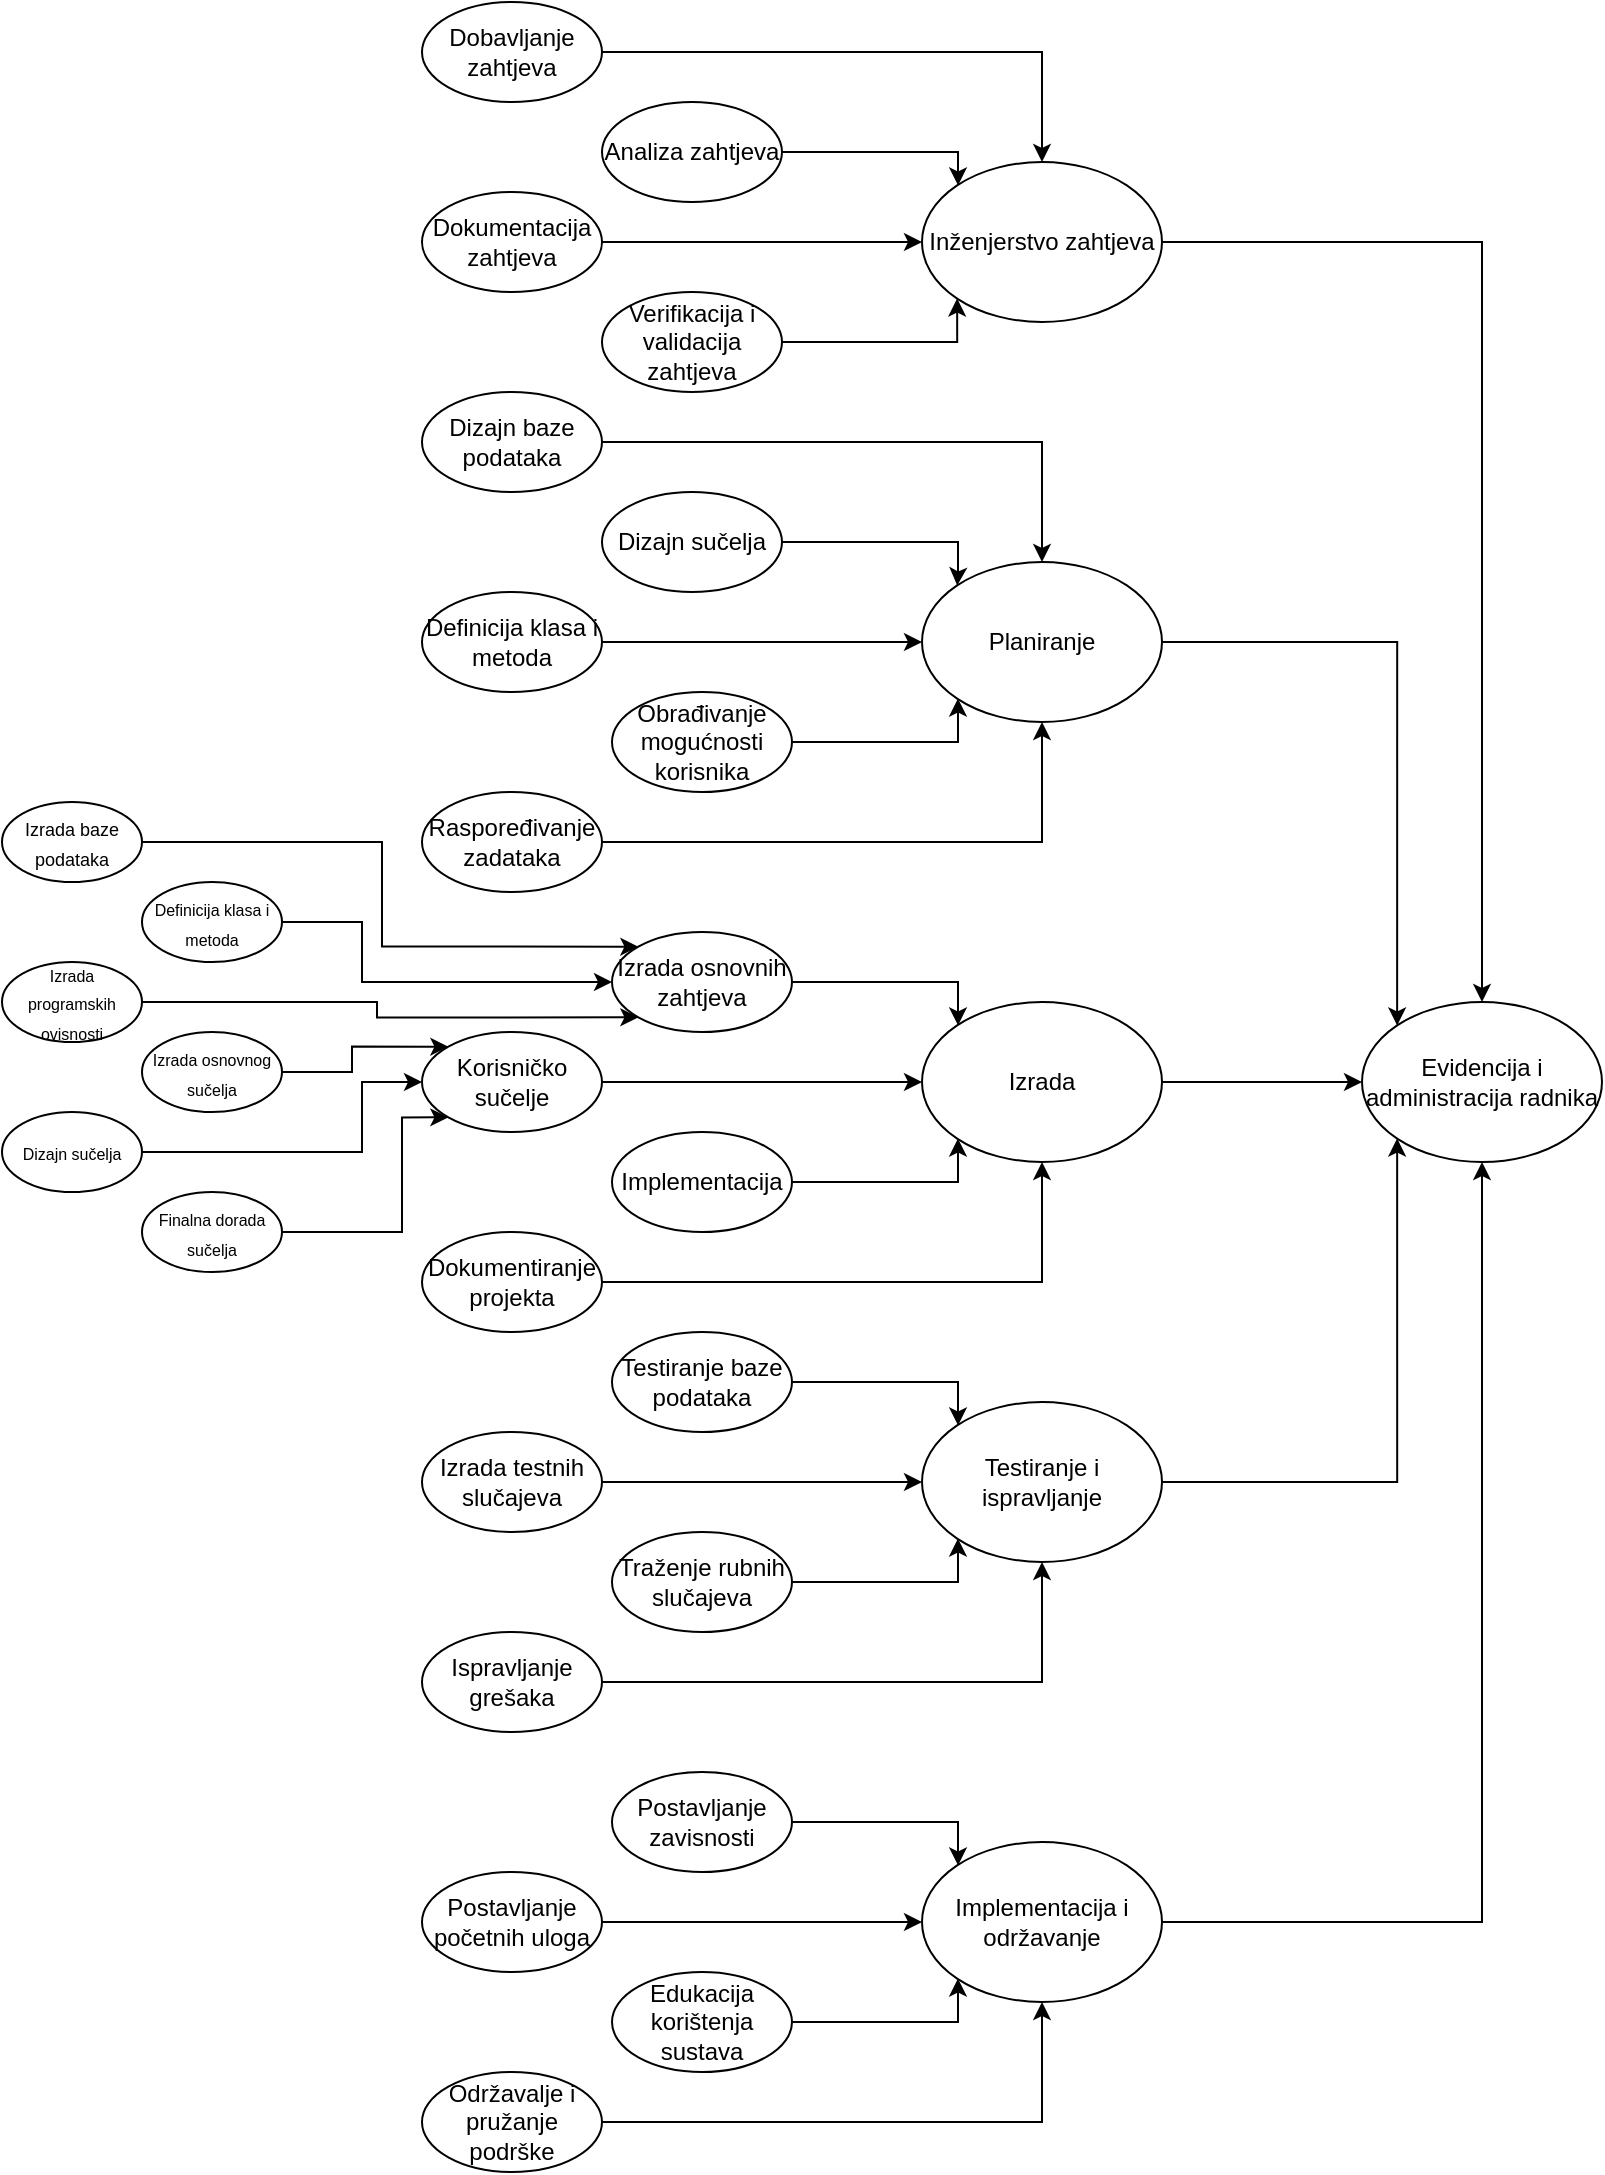 <mxfile version="14.4.9" type="device"><diagram name="Page-1" id="42789a77-a242-8287-6e28-9cd8cfd52e62"><mxGraphModel dx="981" dy="1424" grid="1" gridSize="10" guides="1" tooltips="1" connect="1" arrows="1" fold="1" page="1" pageScale="1" pageWidth="1100" pageHeight="850" background="#ffffff" math="0" shadow="0"><root><mxCell id="0"/><mxCell id="1" parent="0"/><mxCell id="-EKzuX5DPVBuCpc8iwE2-8" value="Evidencija i administracija radnika" style="ellipse;whiteSpace=wrap;html=1;" vertex="1" parent="1"><mxGeometry x="880" y="220" width="120" height="80" as="geometry"/></mxCell><mxCell id="-EKzuX5DPVBuCpc8iwE2-20" style="edgeStyle=orthogonalEdgeStyle;rounded=0;orthogonalLoop=1;jettySize=auto;html=1;exitX=1;exitY=0.5;exitDx=0;exitDy=0;entryX=0;entryY=0.5;entryDx=0;entryDy=0;" edge="1" parent="1" source="-EKzuX5DPVBuCpc8iwE2-9" target="-EKzuX5DPVBuCpc8iwE2-8"><mxGeometry relative="1" as="geometry"/></mxCell><mxCell id="-EKzuX5DPVBuCpc8iwE2-9" value="Izrada" style="ellipse;whiteSpace=wrap;html=1;" vertex="1" parent="1"><mxGeometry x="660" y="220" width="120" height="80" as="geometry"/></mxCell><mxCell id="-EKzuX5DPVBuCpc8iwE2-19" style="edgeStyle=orthogonalEdgeStyle;rounded=0;orthogonalLoop=1;jettySize=auto;html=1;exitX=1;exitY=0.5;exitDx=0;exitDy=0;entryX=0;entryY=0;entryDx=0;entryDy=0;" edge="1" parent="1" source="-EKzuX5DPVBuCpc8iwE2-10" target="-EKzuX5DPVBuCpc8iwE2-8"><mxGeometry relative="1" as="geometry"/></mxCell><mxCell id="-EKzuX5DPVBuCpc8iwE2-10" value="Planiranje" style="ellipse;whiteSpace=wrap;html=1;" vertex="1" parent="1"><mxGeometry x="660" width="120" height="80" as="geometry"/></mxCell><mxCell id="-EKzuX5DPVBuCpc8iwE2-21" style="edgeStyle=orthogonalEdgeStyle;rounded=0;orthogonalLoop=1;jettySize=auto;html=1;exitX=1;exitY=0.5;exitDx=0;exitDy=0;entryX=0;entryY=1;entryDx=0;entryDy=0;" edge="1" parent="1" source="-EKzuX5DPVBuCpc8iwE2-11" target="-EKzuX5DPVBuCpc8iwE2-8"><mxGeometry relative="1" as="geometry"/></mxCell><mxCell id="-EKzuX5DPVBuCpc8iwE2-11" value="Testiranje i ispravljanje" style="ellipse;whiteSpace=wrap;html=1;" vertex="1" parent="1"><mxGeometry x="660" y="420" width="120" height="80" as="geometry"/></mxCell><mxCell id="-EKzuX5DPVBuCpc8iwE2-22" style="edgeStyle=orthogonalEdgeStyle;rounded=0;orthogonalLoop=1;jettySize=auto;html=1;exitX=1;exitY=0.5;exitDx=0;exitDy=0;entryX=0.5;entryY=1;entryDx=0;entryDy=0;" edge="1" parent="1" source="-EKzuX5DPVBuCpc8iwE2-12" target="-EKzuX5DPVBuCpc8iwE2-8"><mxGeometry relative="1" as="geometry"/></mxCell><mxCell id="-EKzuX5DPVBuCpc8iwE2-12" value="Implementacija i održavanje" style="ellipse;whiteSpace=wrap;html=1;" vertex="1" parent="1"><mxGeometry x="660" y="640" width="120" height="80" as="geometry"/></mxCell><mxCell id="-EKzuX5DPVBuCpc8iwE2-18" style="edgeStyle=orthogonalEdgeStyle;rounded=0;orthogonalLoop=1;jettySize=auto;html=1;exitX=1;exitY=0.5;exitDx=0;exitDy=0;" edge="1" parent="1" source="-EKzuX5DPVBuCpc8iwE2-13" target="-EKzuX5DPVBuCpc8iwE2-8"><mxGeometry relative="1" as="geometry"/></mxCell><mxCell id="-EKzuX5DPVBuCpc8iwE2-13" value="Inženjerstvo zahtjeva" style="ellipse;whiteSpace=wrap;html=1;" vertex="1" parent="1"><mxGeometry x="660" y="-200" width="120" height="80" as="geometry"/></mxCell><mxCell id="-EKzuX5DPVBuCpc8iwE2-32" style="edgeStyle=orthogonalEdgeStyle;rounded=0;orthogonalLoop=1;jettySize=auto;html=1;exitX=1;exitY=0.5;exitDx=0;exitDy=0;entryX=0;entryY=0.5;entryDx=0;entryDy=0;" edge="1" parent="1" source="-EKzuX5DPVBuCpc8iwE2-26" target="-EKzuX5DPVBuCpc8iwE2-13"><mxGeometry relative="1" as="geometry"><Array as="points"><mxPoint x="640" y="-160"/><mxPoint x="640" y="-160"/></Array></mxGeometry></mxCell><mxCell id="-EKzuX5DPVBuCpc8iwE2-26" value="Dokumentacija zahtjeva" style="ellipse;whiteSpace=wrap;html=1;" vertex="1" parent="1"><mxGeometry x="410" y="-185" width="90" height="50" as="geometry"/></mxCell><mxCell id="-EKzuX5DPVBuCpc8iwE2-30" style="edgeStyle=orthogonalEdgeStyle;rounded=0;orthogonalLoop=1;jettySize=auto;html=1;exitX=1;exitY=0.5;exitDx=0;exitDy=0;entryX=0.5;entryY=0;entryDx=0;entryDy=0;" edge="1" parent="1" source="-EKzuX5DPVBuCpc8iwE2-27" target="-EKzuX5DPVBuCpc8iwE2-13"><mxGeometry relative="1" as="geometry"/></mxCell><mxCell id="-EKzuX5DPVBuCpc8iwE2-27" value="Dobavljanje zahtjeva" style="ellipse;whiteSpace=wrap;html=1;" vertex="1" parent="1"><mxGeometry x="410" y="-280" width="90" height="50" as="geometry"/></mxCell><mxCell id="-EKzuX5DPVBuCpc8iwE2-40" style="edgeStyle=orthogonalEdgeStyle;rounded=0;orthogonalLoop=1;jettySize=auto;html=1;exitX=1;exitY=0.5;exitDx=0;exitDy=0;entryX=0;entryY=0;entryDx=0;entryDy=0;" edge="1" parent="1" source="-EKzuX5DPVBuCpc8iwE2-28" target="-EKzuX5DPVBuCpc8iwE2-13"><mxGeometry relative="1" as="geometry"><Array as="points"><mxPoint x="678" y="-205"/><mxPoint x="678" y="-188"/></Array></mxGeometry></mxCell><mxCell id="-EKzuX5DPVBuCpc8iwE2-28" value="Analiza zahtjeva" style="ellipse;whiteSpace=wrap;html=1;" vertex="1" parent="1"><mxGeometry x="500" y="-230" width="90" height="50" as="geometry"/></mxCell><mxCell id="-EKzuX5DPVBuCpc8iwE2-34" style="edgeStyle=orthogonalEdgeStyle;rounded=0;orthogonalLoop=1;jettySize=auto;html=1;exitX=1;exitY=0.5;exitDx=0;exitDy=0;entryX=0;entryY=1;entryDx=0;entryDy=0;" edge="1" parent="1" source="-EKzuX5DPVBuCpc8iwE2-29" target="-EKzuX5DPVBuCpc8iwE2-13"><mxGeometry relative="1" as="geometry"><Array as="points"><mxPoint x="678" y="-110"/></Array></mxGeometry></mxCell><mxCell id="-EKzuX5DPVBuCpc8iwE2-29" value="Verifikacija i validacija zahtjeva" style="ellipse;whiteSpace=wrap;html=1;" vertex="1" parent="1"><mxGeometry x="500" y="-135" width="90" height="50" as="geometry"/></mxCell><mxCell id="-EKzuX5DPVBuCpc8iwE2-41" style="edgeStyle=orthogonalEdgeStyle;rounded=0;orthogonalLoop=1;jettySize=auto;html=1;exitX=1;exitY=0.5;exitDx=0;exitDy=0;entryX=0.5;entryY=0;entryDx=0;entryDy=0;" edge="1" parent="1" source="-EKzuX5DPVBuCpc8iwE2-35" target="-EKzuX5DPVBuCpc8iwE2-10"><mxGeometry relative="1" as="geometry"/></mxCell><mxCell id="-EKzuX5DPVBuCpc8iwE2-35" value="Dizajn baze podataka" style="ellipse;whiteSpace=wrap;html=1;" vertex="1" parent="1"><mxGeometry x="410" y="-85" width="90" height="50" as="geometry"/></mxCell><mxCell id="-EKzuX5DPVBuCpc8iwE2-44" style="edgeStyle=orthogonalEdgeStyle;rounded=0;orthogonalLoop=1;jettySize=auto;html=1;exitX=1;exitY=0.5;exitDx=0;exitDy=0;entryX=0;entryY=1;entryDx=0;entryDy=0;" edge="1" parent="1" source="-EKzuX5DPVBuCpc8iwE2-36" target="-EKzuX5DPVBuCpc8iwE2-10"><mxGeometry relative="1" as="geometry"><Array as="points"><mxPoint x="678" y="90"/><mxPoint x="678" y="68"/></Array></mxGeometry></mxCell><mxCell id="-EKzuX5DPVBuCpc8iwE2-36" value="Obrađivanje mogućnosti korisnika" style="ellipse;whiteSpace=wrap;html=1;" vertex="1" parent="1"><mxGeometry x="505" y="65" width="90" height="50" as="geometry"/></mxCell><mxCell id="-EKzuX5DPVBuCpc8iwE2-46" style="edgeStyle=orthogonalEdgeStyle;rounded=0;orthogonalLoop=1;jettySize=auto;html=1;exitX=1;exitY=0.5;exitDx=0;exitDy=0;entryX=0.5;entryY=1;entryDx=0;entryDy=0;" edge="1" parent="1" source="-EKzuX5DPVBuCpc8iwE2-37" target="-EKzuX5DPVBuCpc8iwE2-10"><mxGeometry relative="1" as="geometry"/></mxCell><mxCell id="-EKzuX5DPVBuCpc8iwE2-37" value="Raspoređivanje zadataka" style="ellipse;whiteSpace=wrap;html=1;" vertex="1" parent="1"><mxGeometry x="410" y="115" width="90" height="50" as="geometry"/></mxCell><mxCell id="-EKzuX5DPVBuCpc8iwE2-43" style="edgeStyle=orthogonalEdgeStyle;rounded=0;orthogonalLoop=1;jettySize=auto;html=1;exitX=1;exitY=0.5;exitDx=0;exitDy=0;entryX=0;entryY=0.5;entryDx=0;entryDy=0;" edge="1" parent="1" source="-EKzuX5DPVBuCpc8iwE2-38" target="-EKzuX5DPVBuCpc8iwE2-10"><mxGeometry relative="1" as="geometry"/></mxCell><mxCell id="-EKzuX5DPVBuCpc8iwE2-38" value="Definicija klasa i metoda" style="ellipse;whiteSpace=wrap;html=1;" vertex="1" parent="1"><mxGeometry x="410" y="15" width="90" height="50" as="geometry"/></mxCell><mxCell id="-EKzuX5DPVBuCpc8iwE2-42" style="edgeStyle=orthogonalEdgeStyle;rounded=0;orthogonalLoop=1;jettySize=auto;html=1;exitX=1;exitY=0.5;exitDx=0;exitDy=0;entryX=0;entryY=0;entryDx=0;entryDy=0;" edge="1" parent="1" source="-EKzuX5DPVBuCpc8iwE2-39" target="-EKzuX5DPVBuCpc8iwE2-10"><mxGeometry relative="1" as="geometry"><Array as="points"><mxPoint x="678" y="-10"/><mxPoint x="678" y="5"/></Array></mxGeometry></mxCell><mxCell id="-EKzuX5DPVBuCpc8iwE2-39" value="Dizajn sučelja" style="ellipse;whiteSpace=wrap;html=1;" vertex="1" parent="1"><mxGeometry x="500" y="-35" width="90" height="50" as="geometry"/></mxCell><mxCell id="-EKzuX5DPVBuCpc8iwE2-55" style="edgeStyle=orthogonalEdgeStyle;rounded=0;orthogonalLoop=1;jettySize=auto;html=1;exitX=1;exitY=0.5;exitDx=0;exitDy=0;entryX=0;entryY=1;entryDx=0;entryDy=0;" edge="1" parent="1" source="-EKzuX5DPVBuCpc8iwE2-48" target="-EKzuX5DPVBuCpc8iwE2-9"><mxGeometry relative="1" as="geometry"><Array as="points"><mxPoint x="678" y="310"/><mxPoint x="678" y="288"/></Array></mxGeometry></mxCell><mxCell id="-EKzuX5DPVBuCpc8iwE2-48" value="Implementacija" style="ellipse;whiteSpace=wrap;html=1;" vertex="1" parent="1"><mxGeometry x="505" y="285" width="90" height="50" as="geometry"/></mxCell><mxCell id="-EKzuX5DPVBuCpc8iwE2-56" style="edgeStyle=orthogonalEdgeStyle;rounded=0;orthogonalLoop=1;jettySize=auto;html=1;exitX=1;exitY=0.5;exitDx=0;exitDy=0;entryX=0.5;entryY=1;entryDx=0;entryDy=0;" edge="1" parent="1" source="-EKzuX5DPVBuCpc8iwE2-49" target="-EKzuX5DPVBuCpc8iwE2-9"><mxGeometry relative="1" as="geometry"/></mxCell><mxCell id="-EKzuX5DPVBuCpc8iwE2-49" value="Dokumentiranje projekta" style="ellipse;whiteSpace=wrap;html=1;" vertex="1" parent="1"><mxGeometry x="410" y="335" width="90" height="50" as="geometry"/></mxCell><mxCell id="-EKzuX5DPVBuCpc8iwE2-53" style="edgeStyle=orthogonalEdgeStyle;rounded=0;orthogonalLoop=1;jettySize=auto;html=1;exitX=1;exitY=0.5;exitDx=0;exitDy=0;entryX=0;entryY=0.5;entryDx=0;entryDy=0;" edge="1" parent="1" source="-EKzuX5DPVBuCpc8iwE2-50" target="-EKzuX5DPVBuCpc8iwE2-9"><mxGeometry relative="1" as="geometry"/></mxCell><mxCell id="-EKzuX5DPVBuCpc8iwE2-50" value="Korisničko sučelje" style="ellipse;whiteSpace=wrap;html=1;" vertex="1" parent="1"><mxGeometry x="410" y="235" width="90" height="50" as="geometry"/></mxCell><mxCell id="-EKzuX5DPVBuCpc8iwE2-54" style="edgeStyle=orthogonalEdgeStyle;rounded=0;orthogonalLoop=1;jettySize=auto;html=1;exitX=1;exitY=0.5;exitDx=0;exitDy=0;entryX=0;entryY=0;entryDx=0;entryDy=0;" edge="1" parent="1" source="-EKzuX5DPVBuCpc8iwE2-51" target="-EKzuX5DPVBuCpc8iwE2-9"><mxGeometry relative="1" as="geometry"><Array as="points"><mxPoint x="678" y="210"/><mxPoint x="678" y="232"/></Array></mxGeometry></mxCell><mxCell id="-EKzuX5DPVBuCpc8iwE2-51" value="Izrada osnovnih zahtjeva" style="ellipse;whiteSpace=wrap;html=1;" vertex="1" parent="1"><mxGeometry x="505" y="185" width="90" height="50" as="geometry"/></mxCell><mxCell id="-EKzuX5DPVBuCpc8iwE2-64" style="edgeStyle=orthogonalEdgeStyle;rounded=0;orthogonalLoop=1;jettySize=auto;html=1;exitX=1;exitY=0.5;exitDx=0;exitDy=0;entryX=0;entryY=1;entryDx=0;entryDy=0;" edge="1" parent="1" source="-EKzuX5DPVBuCpc8iwE2-57" target="-EKzuX5DPVBuCpc8iwE2-11"><mxGeometry relative="1" as="geometry"><Array as="points"><mxPoint x="678" y="510"/><mxPoint x="678" y="488"/></Array></mxGeometry></mxCell><mxCell id="-EKzuX5DPVBuCpc8iwE2-57" value="Traženje rubnih slučajeva" style="ellipse;whiteSpace=wrap;html=1;" vertex="1" parent="1"><mxGeometry x="505" y="485" width="90" height="50" as="geometry"/></mxCell><mxCell id="-EKzuX5DPVBuCpc8iwE2-62" style="edgeStyle=orthogonalEdgeStyle;rounded=0;orthogonalLoop=1;jettySize=auto;html=1;exitX=1;exitY=0.5;exitDx=0;exitDy=0;entryX=0;entryY=0;entryDx=0;entryDy=0;" edge="1" parent="1" source="-EKzuX5DPVBuCpc8iwE2-58" target="-EKzuX5DPVBuCpc8iwE2-11"><mxGeometry relative="1" as="geometry"><Array as="points"><mxPoint x="678" y="410"/><mxPoint x="678" y="432"/></Array></mxGeometry></mxCell><mxCell id="-EKzuX5DPVBuCpc8iwE2-58" value="Testiranje baze podataka" style="ellipse;whiteSpace=wrap;html=1;" vertex="1" parent="1"><mxGeometry x="505" y="385" width="90" height="50" as="geometry"/></mxCell><mxCell id="-EKzuX5DPVBuCpc8iwE2-65" style="edgeStyle=orthogonalEdgeStyle;rounded=0;orthogonalLoop=1;jettySize=auto;html=1;exitX=1;exitY=0.5;exitDx=0;exitDy=0;entryX=0.5;entryY=1;entryDx=0;entryDy=0;" edge="1" parent="1" source="-EKzuX5DPVBuCpc8iwE2-59" target="-EKzuX5DPVBuCpc8iwE2-11"><mxGeometry relative="1" as="geometry"/></mxCell><mxCell id="-EKzuX5DPVBuCpc8iwE2-59" value="Ispravljanje grešaka" style="ellipse;whiteSpace=wrap;html=1;" vertex="1" parent="1"><mxGeometry x="410" y="535" width="90" height="50" as="geometry"/></mxCell><mxCell id="-EKzuX5DPVBuCpc8iwE2-63" style="edgeStyle=orthogonalEdgeStyle;rounded=0;orthogonalLoop=1;jettySize=auto;html=1;exitX=1;exitY=0.5;exitDx=0;exitDy=0;entryX=0;entryY=0.5;entryDx=0;entryDy=0;" edge="1" parent="1" source="-EKzuX5DPVBuCpc8iwE2-60" target="-EKzuX5DPVBuCpc8iwE2-11"><mxGeometry relative="1" as="geometry"/></mxCell><mxCell id="-EKzuX5DPVBuCpc8iwE2-60" value="Izrada testnih slučajeva" style="ellipse;whiteSpace=wrap;html=1;" vertex="1" parent="1"><mxGeometry x="410" y="435" width="90" height="50" as="geometry"/></mxCell><mxCell id="-EKzuX5DPVBuCpc8iwE2-73" style="edgeStyle=orthogonalEdgeStyle;rounded=0;orthogonalLoop=1;jettySize=auto;html=1;exitX=1;exitY=0.5;exitDx=0;exitDy=0;entryX=0.5;entryY=1;entryDx=0;entryDy=0;" edge="1" parent="1" source="-EKzuX5DPVBuCpc8iwE2-66" target="-EKzuX5DPVBuCpc8iwE2-12"><mxGeometry relative="1" as="geometry"/></mxCell><mxCell id="-EKzuX5DPVBuCpc8iwE2-66" value="Održavalje i pružanje podrške" style="ellipse;whiteSpace=wrap;html=1;" vertex="1" parent="1"><mxGeometry x="410" y="755" width="90" height="50" as="geometry"/></mxCell><mxCell id="-EKzuX5DPVBuCpc8iwE2-72" style="edgeStyle=orthogonalEdgeStyle;rounded=0;orthogonalLoop=1;jettySize=auto;html=1;exitX=1;exitY=0.5;exitDx=0;exitDy=0;entryX=0;entryY=1;entryDx=0;entryDy=0;" edge="1" parent="1" source="-EKzuX5DPVBuCpc8iwE2-67" target="-EKzuX5DPVBuCpc8iwE2-12"><mxGeometry relative="1" as="geometry"><Array as="points"><mxPoint x="678" y="730"/><mxPoint x="678" y="708"/></Array></mxGeometry></mxCell><mxCell id="-EKzuX5DPVBuCpc8iwE2-67" value="Edukacija korištenja sustava" style="ellipse;whiteSpace=wrap;html=1;" vertex="1" parent="1"><mxGeometry x="505" y="705" width="90" height="50" as="geometry"/></mxCell><mxCell id="-EKzuX5DPVBuCpc8iwE2-70" style="edgeStyle=orthogonalEdgeStyle;rounded=0;orthogonalLoop=1;jettySize=auto;html=1;exitX=1;exitY=0.5;exitDx=0;exitDy=0;entryX=0;entryY=0;entryDx=0;entryDy=0;" edge="1" parent="1" source="-EKzuX5DPVBuCpc8iwE2-68" target="-EKzuX5DPVBuCpc8iwE2-12"><mxGeometry relative="1" as="geometry"><Array as="points"><mxPoint x="678" y="630"/><mxPoint x="678" y="652"/></Array></mxGeometry></mxCell><mxCell id="-EKzuX5DPVBuCpc8iwE2-68" value="Postavljanje zavisnosti" style="ellipse;whiteSpace=wrap;html=1;" vertex="1" parent="1"><mxGeometry x="505" y="605" width="90" height="50" as="geometry"/></mxCell><mxCell id="-EKzuX5DPVBuCpc8iwE2-71" style="edgeStyle=orthogonalEdgeStyle;rounded=0;orthogonalLoop=1;jettySize=auto;html=1;exitX=1;exitY=0.5;exitDx=0;exitDy=0;entryX=0;entryY=0.5;entryDx=0;entryDy=0;" edge="1" parent="1" source="-EKzuX5DPVBuCpc8iwE2-69" target="-EKzuX5DPVBuCpc8iwE2-12"><mxGeometry relative="1" as="geometry"/></mxCell><mxCell id="-EKzuX5DPVBuCpc8iwE2-69" value="Postavljanje početnih uloga" style="ellipse;whiteSpace=wrap;html=1;" vertex="1" parent="1"><mxGeometry x="410" y="655" width="90" height="50" as="geometry"/></mxCell><mxCell id="-EKzuX5DPVBuCpc8iwE2-83" style="edgeStyle=orthogonalEdgeStyle;rounded=0;orthogonalLoop=1;jettySize=auto;html=1;exitX=1;exitY=0.5;exitDx=0;exitDy=0;entryX=0;entryY=1;entryDx=0;entryDy=0;" edge="1" parent="1" source="-EKzuX5DPVBuCpc8iwE2-74" target="-EKzuX5DPVBuCpc8iwE2-51"><mxGeometry relative="1" as="geometry"/></mxCell><mxCell id="-EKzuX5DPVBuCpc8iwE2-74" value="&lt;font style=&quot;font-size: 8px&quot;&gt;Izrada programskih ovisnosti&lt;/font&gt;" style="ellipse;whiteSpace=wrap;html=1;" vertex="1" parent="1"><mxGeometry x="200" y="200" width="70" height="40" as="geometry"/></mxCell><mxCell id="-EKzuX5DPVBuCpc8iwE2-82" style="edgeStyle=orthogonalEdgeStyle;rounded=0;orthogonalLoop=1;jettySize=auto;html=1;exitX=1;exitY=0.5;exitDx=0;exitDy=0;entryX=0;entryY=0.5;entryDx=0;entryDy=0;" edge="1" parent="1" source="-EKzuX5DPVBuCpc8iwE2-75" target="-EKzuX5DPVBuCpc8iwE2-51"><mxGeometry relative="1" as="geometry"><Array as="points"><mxPoint x="380" y="180"/><mxPoint x="380" y="210"/></Array></mxGeometry></mxCell><mxCell id="-EKzuX5DPVBuCpc8iwE2-75" value="&lt;font style=&quot;font-size: 8px&quot;&gt;Definicija klasa i metoda&lt;/font&gt;" style="ellipse;whiteSpace=wrap;html=1;" vertex="1" parent="1"><mxGeometry x="270" y="160" width="70" height="40" as="geometry"/></mxCell><mxCell id="-EKzuX5DPVBuCpc8iwE2-81" style="edgeStyle=orthogonalEdgeStyle;rounded=0;orthogonalLoop=1;jettySize=auto;html=1;exitX=1;exitY=0.5;exitDx=0;exitDy=0;entryX=0;entryY=0;entryDx=0;entryDy=0;" edge="1" parent="1" source="-EKzuX5DPVBuCpc8iwE2-76" target="-EKzuX5DPVBuCpc8iwE2-51"><mxGeometry relative="1" as="geometry"><Array as="points"><mxPoint x="390" y="140"/><mxPoint x="390" y="192"/></Array></mxGeometry></mxCell><mxCell id="-EKzuX5DPVBuCpc8iwE2-76" value="&lt;font style=&quot;font-size: 9px&quot;&gt;Izrada baze podataka&lt;/font&gt;" style="ellipse;whiteSpace=wrap;html=1;" vertex="1" parent="1"><mxGeometry x="200" y="120" width="70" height="40" as="geometry"/></mxCell><mxCell id="-EKzuX5DPVBuCpc8iwE2-85" style="edgeStyle=orthogonalEdgeStyle;rounded=0;orthogonalLoop=1;jettySize=auto;html=1;exitX=1;exitY=0.5;exitDx=0;exitDy=0;entryX=0;entryY=0.5;entryDx=0;entryDy=0;" edge="1" parent="1" source="-EKzuX5DPVBuCpc8iwE2-77" target="-EKzuX5DPVBuCpc8iwE2-50"><mxGeometry relative="1" as="geometry"><Array as="points"><mxPoint x="380" y="295"/><mxPoint x="380" y="260"/></Array></mxGeometry></mxCell><mxCell id="-EKzuX5DPVBuCpc8iwE2-77" value="&lt;font style=&quot;font-size: 8px&quot;&gt;Dizajn sučelja&lt;/font&gt;" style="ellipse;whiteSpace=wrap;html=1;" vertex="1" parent="1"><mxGeometry x="200" y="275" width="70" height="40" as="geometry"/></mxCell><mxCell id="-EKzuX5DPVBuCpc8iwE2-86" style="edgeStyle=orthogonalEdgeStyle;rounded=0;orthogonalLoop=1;jettySize=auto;html=1;exitX=1;exitY=0.5;exitDx=0;exitDy=0;entryX=0;entryY=1;entryDx=0;entryDy=0;" edge="1" parent="1" source="-EKzuX5DPVBuCpc8iwE2-78" target="-EKzuX5DPVBuCpc8iwE2-50"><mxGeometry relative="1" as="geometry"><Array as="points"><mxPoint x="400" y="335"/><mxPoint x="400" y="278"/></Array></mxGeometry></mxCell><mxCell id="-EKzuX5DPVBuCpc8iwE2-78" value="&lt;font style=&quot;font-size: 8px&quot;&gt;Finalna dorada sučelja&lt;/font&gt;" style="ellipse;whiteSpace=wrap;html=1;" vertex="1" parent="1"><mxGeometry x="270" y="315" width="70" height="40" as="geometry"/></mxCell><mxCell id="-EKzuX5DPVBuCpc8iwE2-84" style="edgeStyle=orthogonalEdgeStyle;rounded=0;orthogonalLoop=1;jettySize=auto;html=1;exitX=1;exitY=0.5;exitDx=0;exitDy=0;entryX=0;entryY=0;entryDx=0;entryDy=0;" edge="1" parent="1" source="-EKzuX5DPVBuCpc8iwE2-79" target="-EKzuX5DPVBuCpc8iwE2-50"><mxGeometry relative="1" as="geometry"/></mxCell><mxCell id="-EKzuX5DPVBuCpc8iwE2-79" value="&lt;font style=&quot;font-size: 8px&quot;&gt;Izrada osnovnog sučelja&lt;/font&gt;" style="ellipse;whiteSpace=wrap;html=1;" vertex="1" parent="1"><mxGeometry x="270" y="235" width="70" height="40" as="geometry"/></mxCell></root></mxGraphModel></diagram></mxfile>